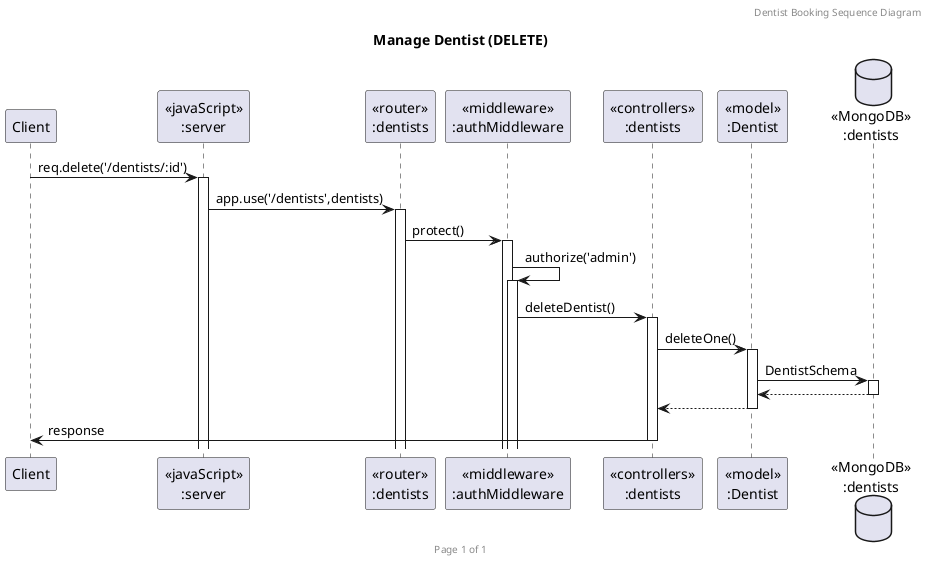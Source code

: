 @startuml Manage Dentist (DELETE)

header Dentist Booking Sequence Diagram
footer Page %page% of %lastpage%
title "Manage Dentist (DELETE)"

participant "Client" as client
participant "<<javaScript>>\n:server" as server
participant "<<router>>\n:dentists" as routerDentists
participant "<<middleware>>\n:authMiddleware" as authMiddleware
participant "<<controllers>>\n:dentists" as controllersDentists
participant "<<model>>\n:Dentist" as modelDentist
database "<<MongoDB>>\n:dentists" as DentistsDatabase

client->server ++:req.delete('/dentists/:id')
server->routerDentists ++:app.use('/dentists',dentists)
routerDentists->authMiddleware ++:protect()
authMiddleware->authMiddleware ++:authorize('admin')
authMiddleware -> controllersDentists ++:deleteDentist()
controllersDentists->modelDentist ++:deleteOne()
modelDentist ->DentistsDatabase ++: DentistSchema
DentistsDatabase --> modelDentist --:
controllersDentists <-- modelDentist --:
controllersDentists->client --:response

@enduml
